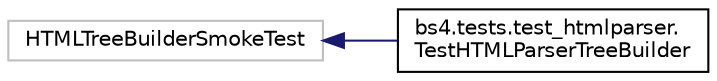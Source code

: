 digraph "Graphical Class Hierarchy"
{
 // LATEX_PDF_SIZE
  edge [fontname="Helvetica",fontsize="10",labelfontname="Helvetica",labelfontsize="10"];
  node [fontname="Helvetica",fontsize="10",shape=record];
  rankdir="LR";
  Node16170 [label="HTMLTreeBuilderSmokeTest",height=0.2,width=0.4,color="grey75", fillcolor="white", style="filled",tooltip=" "];
  Node16170 -> Node0 [dir="back",color="midnightblue",fontsize="10",style="solid",fontname="Helvetica"];
  Node0 [label="bs4.tests.test_htmlparser.\lTestHTMLParserTreeBuilder",height=0.2,width=0.4,color="black", fillcolor="white", style="filled",URL="$classbs4_1_1tests_1_1test__htmlparser_1_1TestHTMLParserTreeBuilder.html",tooltip=" "];
}
